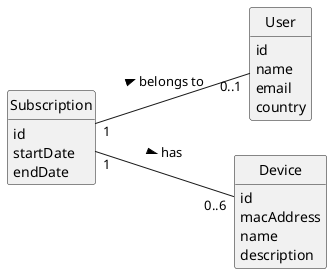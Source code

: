@startuml
skinparam classAttributeIconSize 0
hide methods
hide circle
left to right direction


class Subscription {
    id
    startDate
    endDate
}

class User {
    id
    name
    email
    country
}

class Device {
    id
    macAddress
    name
    description
}
Subscription "1" -- "0..1" User : belongs to >
Subscription "1" -- "0..6" Device : has >

@enduml

